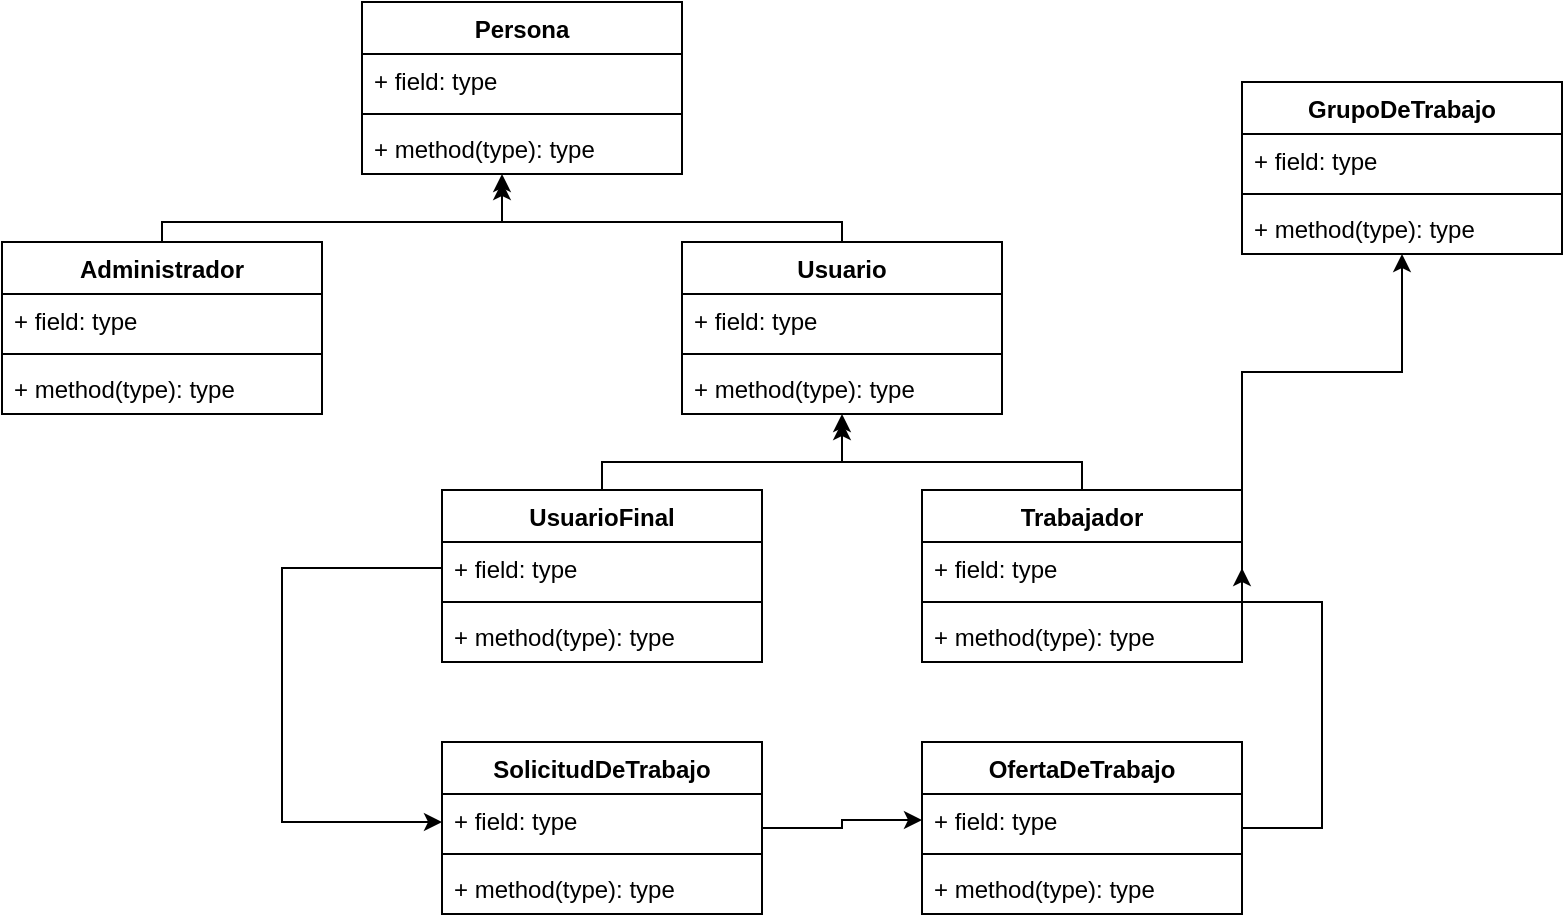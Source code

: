 <mxfile version="15.2.4" type="github">
  <diagram id="HrDDRdVvJXMex6y11Oay" name="Page-1">
    <mxGraphModel dx="1021" dy="529" grid="1" gridSize="10" guides="1" tooltips="1" connect="1" arrows="1" fold="1" page="1" pageScale="1" pageWidth="827" pageHeight="1169" math="0" shadow="0">
      <root>
        <mxCell id="0" />
        <mxCell id="1" parent="0" />
        <mxCell id="9SbbcBPesUkv6MTsQjky-1" value="Persona" style="swimlane;fontStyle=1;align=center;verticalAlign=top;childLayout=stackLayout;horizontal=1;startSize=26;horizontalStack=0;resizeParent=1;resizeParentMax=0;resizeLast=0;collapsible=1;marginBottom=0;" vertex="1" parent="1">
          <mxGeometry x="200" width="160" height="86" as="geometry" />
        </mxCell>
        <mxCell id="9SbbcBPesUkv6MTsQjky-2" value="+ field: type" style="text;strokeColor=none;fillColor=none;align=left;verticalAlign=top;spacingLeft=4;spacingRight=4;overflow=hidden;rotatable=0;points=[[0,0.5],[1,0.5]];portConstraint=eastwest;" vertex="1" parent="9SbbcBPesUkv6MTsQjky-1">
          <mxGeometry y="26" width="160" height="26" as="geometry" />
        </mxCell>
        <mxCell id="9SbbcBPesUkv6MTsQjky-3" value="" style="line;strokeWidth=1;fillColor=none;align=left;verticalAlign=middle;spacingTop=-1;spacingLeft=3;spacingRight=3;rotatable=0;labelPosition=right;points=[];portConstraint=eastwest;" vertex="1" parent="9SbbcBPesUkv6MTsQjky-1">
          <mxGeometry y="52" width="160" height="8" as="geometry" />
        </mxCell>
        <mxCell id="9SbbcBPesUkv6MTsQjky-4" value="+ method(type): type" style="text;strokeColor=none;fillColor=none;align=left;verticalAlign=top;spacingLeft=4;spacingRight=4;overflow=hidden;rotatable=0;points=[[0,0.5],[1,0.5]];portConstraint=eastwest;" vertex="1" parent="9SbbcBPesUkv6MTsQjky-1">
          <mxGeometry y="60" width="160" height="26" as="geometry" />
        </mxCell>
        <mxCell id="9SbbcBPesUkv6MTsQjky-40" style="edgeStyle=orthogonalEdgeStyle;rounded=0;orthogonalLoop=1;jettySize=auto;html=1;" edge="1" parent="1" source="9SbbcBPesUkv6MTsQjky-5" target="9SbbcBPesUkv6MTsQjky-32">
          <mxGeometry relative="1" as="geometry">
            <Array as="points">
              <mxPoint x="160" y="283" />
              <mxPoint x="160" y="410" />
            </Array>
          </mxGeometry>
        </mxCell>
        <mxCell id="9SbbcBPesUkv6MTsQjky-51" value="" style="edgeStyle=orthogonalEdgeStyle;rounded=0;orthogonalLoop=1;jettySize=auto;html=1;" edge="1" parent="1" source="9SbbcBPesUkv6MTsQjky-5" target="9SbbcBPesUkv6MTsQjky-47">
          <mxGeometry relative="1" as="geometry">
            <Array as="points">
              <mxPoint x="320" y="230" />
              <mxPoint x="440" y="230" />
            </Array>
          </mxGeometry>
        </mxCell>
        <mxCell id="9SbbcBPesUkv6MTsQjky-5" value="UsuarioFinal" style="swimlane;fontStyle=1;align=center;verticalAlign=top;childLayout=stackLayout;horizontal=1;startSize=26;horizontalStack=0;resizeParent=1;resizeParentMax=0;resizeLast=0;collapsible=1;marginBottom=0;" vertex="1" parent="1">
          <mxGeometry x="240" y="244" width="160" height="86" as="geometry" />
        </mxCell>
        <mxCell id="9SbbcBPesUkv6MTsQjky-6" value="+ field: type" style="text;strokeColor=none;fillColor=none;align=left;verticalAlign=top;spacingLeft=4;spacingRight=4;overflow=hidden;rotatable=0;points=[[0,0.5],[1,0.5]];portConstraint=eastwest;" vertex="1" parent="9SbbcBPesUkv6MTsQjky-5">
          <mxGeometry y="26" width="160" height="26" as="geometry" />
        </mxCell>
        <mxCell id="9SbbcBPesUkv6MTsQjky-7" value="" style="line;strokeWidth=1;fillColor=none;align=left;verticalAlign=middle;spacingTop=-1;spacingLeft=3;spacingRight=3;rotatable=0;labelPosition=right;points=[];portConstraint=eastwest;" vertex="1" parent="9SbbcBPesUkv6MTsQjky-5">
          <mxGeometry y="52" width="160" height="8" as="geometry" />
        </mxCell>
        <mxCell id="9SbbcBPesUkv6MTsQjky-8" value="+ method(type): type" style="text;strokeColor=none;fillColor=none;align=left;verticalAlign=top;spacingLeft=4;spacingRight=4;overflow=hidden;rotatable=0;points=[[0,0.5],[1,0.5]];portConstraint=eastwest;" vertex="1" parent="9SbbcBPesUkv6MTsQjky-5">
          <mxGeometry y="60" width="160" height="26" as="geometry" />
        </mxCell>
        <mxCell id="9SbbcBPesUkv6MTsQjky-9" value="Administrador" style="swimlane;fontStyle=1;align=center;verticalAlign=top;childLayout=stackLayout;horizontal=1;startSize=26;horizontalStack=0;resizeParent=1;resizeParentMax=0;resizeLast=0;collapsible=1;marginBottom=0;" vertex="1" parent="1">
          <mxGeometry x="20" y="120" width="160" height="86" as="geometry" />
        </mxCell>
        <mxCell id="9SbbcBPesUkv6MTsQjky-10" value="+ field: type" style="text;strokeColor=none;fillColor=none;align=left;verticalAlign=top;spacingLeft=4;spacingRight=4;overflow=hidden;rotatable=0;points=[[0,0.5],[1,0.5]];portConstraint=eastwest;" vertex="1" parent="9SbbcBPesUkv6MTsQjky-9">
          <mxGeometry y="26" width="160" height="26" as="geometry" />
        </mxCell>
        <mxCell id="9SbbcBPesUkv6MTsQjky-11" value="" style="line;strokeWidth=1;fillColor=none;align=left;verticalAlign=middle;spacingTop=-1;spacingLeft=3;spacingRight=3;rotatable=0;labelPosition=right;points=[];portConstraint=eastwest;" vertex="1" parent="9SbbcBPesUkv6MTsQjky-9">
          <mxGeometry y="52" width="160" height="8" as="geometry" />
        </mxCell>
        <mxCell id="9SbbcBPesUkv6MTsQjky-12" value="+ method(type): type" style="text;strokeColor=none;fillColor=none;align=left;verticalAlign=top;spacingLeft=4;spacingRight=4;overflow=hidden;rotatable=0;points=[[0,0.5],[1,0.5]];portConstraint=eastwest;" vertex="1" parent="9SbbcBPesUkv6MTsQjky-9">
          <mxGeometry y="60" width="160" height="26" as="geometry" />
        </mxCell>
        <mxCell id="9SbbcBPesUkv6MTsQjky-27" style="edgeStyle=orthogonalEdgeStyle;rounded=0;orthogonalLoop=1;jettySize=auto;html=1;exitX=0.5;exitY=0;exitDx=0;exitDy=0;" edge="1" parent="1" source="9SbbcBPesUkv6MTsQjky-47">
          <mxGeometry relative="1" as="geometry">
            <mxPoint x="270" y="90" as="targetPoint" />
            <Array as="points">
              <mxPoint x="440" y="110" />
              <mxPoint x="270" y="110" />
            </Array>
          </mxGeometry>
        </mxCell>
        <mxCell id="9SbbcBPesUkv6MTsQjky-52" style="edgeStyle=orthogonalEdgeStyle;rounded=0;orthogonalLoop=1;jettySize=auto;html=1;entryX=0.5;entryY=1.154;entryDx=0;entryDy=0;entryPerimeter=0;" edge="1" parent="1" source="9SbbcBPesUkv6MTsQjky-13" target="9SbbcBPesUkv6MTsQjky-50">
          <mxGeometry relative="1" as="geometry">
            <Array as="points">
              <mxPoint x="560" y="230" />
              <mxPoint x="440" y="230" />
            </Array>
          </mxGeometry>
        </mxCell>
        <mxCell id="9SbbcBPesUkv6MTsQjky-54" style="edgeStyle=orthogonalEdgeStyle;rounded=0;orthogonalLoop=1;jettySize=auto;html=1;" edge="1" parent="1" source="9SbbcBPesUkv6MTsQjky-13" target="9SbbcBPesUkv6MTsQjky-28">
          <mxGeometry relative="1" as="geometry">
            <Array as="points">
              <mxPoint x="640" y="185" />
              <mxPoint x="720" y="185" />
            </Array>
          </mxGeometry>
        </mxCell>
        <mxCell id="9SbbcBPesUkv6MTsQjky-13" value="Trabajador" style="swimlane;fontStyle=1;align=center;verticalAlign=top;childLayout=stackLayout;horizontal=1;startSize=26;horizontalStack=0;resizeParent=1;resizeParentMax=0;resizeLast=0;collapsible=1;marginBottom=0;" vertex="1" parent="1">
          <mxGeometry x="480" y="244" width="160" height="86" as="geometry" />
        </mxCell>
        <mxCell id="9SbbcBPesUkv6MTsQjky-14" value="+ field: type" style="text;strokeColor=none;fillColor=none;align=left;verticalAlign=top;spacingLeft=4;spacingRight=4;overflow=hidden;rotatable=0;points=[[0,0.5],[1,0.5]];portConstraint=eastwest;" vertex="1" parent="9SbbcBPesUkv6MTsQjky-13">
          <mxGeometry y="26" width="160" height="26" as="geometry" />
        </mxCell>
        <mxCell id="9SbbcBPesUkv6MTsQjky-15" value="" style="line;strokeWidth=1;fillColor=none;align=left;verticalAlign=middle;spacingTop=-1;spacingLeft=3;spacingRight=3;rotatable=0;labelPosition=right;points=[];portConstraint=eastwest;" vertex="1" parent="9SbbcBPesUkv6MTsQjky-13">
          <mxGeometry y="52" width="160" height="8" as="geometry" />
        </mxCell>
        <mxCell id="9SbbcBPesUkv6MTsQjky-16" value="+ method(type): type" style="text;strokeColor=none;fillColor=none;align=left;verticalAlign=top;spacingLeft=4;spacingRight=4;overflow=hidden;rotatable=0;points=[[0,0.5],[1,0.5]];portConstraint=eastwest;" vertex="1" parent="9SbbcBPesUkv6MTsQjky-13">
          <mxGeometry y="60" width="160" height="26" as="geometry" />
        </mxCell>
        <mxCell id="9SbbcBPesUkv6MTsQjky-28" value="GrupoDeTrabajo" style="swimlane;fontStyle=1;align=center;verticalAlign=top;childLayout=stackLayout;horizontal=1;startSize=26;horizontalStack=0;resizeParent=1;resizeParentMax=0;resizeLast=0;collapsible=1;marginBottom=0;" vertex="1" parent="1">
          <mxGeometry x="640" y="40" width="160" height="86" as="geometry" />
        </mxCell>
        <mxCell id="9SbbcBPesUkv6MTsQjky-29" value="+ field: type" style="text;strokeColor=none;fillColor=none;align=left;verticalAlign=top;spacingLeft=4;spacingRight=4;overflow=hidden;rotatable=0;points=[[0,0.5],[1,0.5]];portConstraint=eastwest;" vertex="1" parent="9SbbcBPesUkv6MTsQjky-28">
          <mxGeometry y="26" width="160" height="26" as="geometry" />
        </mxCell>
        <mxCell id="9SbbcBPesUkv6MTsQjky-30" value="" style="line;strokeWidth=1;fillColor=none;align=left;verticalAlign=middle;spacingTop=-1;spacingLeft=3;spacingRight=3;rotatable=0;labelPosition=right;points=[];portConstraint=eastwest;" vertex="1" parent="9SbbcBPesUkv6MTsQjky-28">
          <mxGeometry y="52" width="160" height="8" as="geometry" />
        </mxCell>
        <mxCell id="9SbbcBPesUkv6MTsQjky-31" value="+ method(type): type" style="text;strokeColor=none;fillColor=none;align=left;verticalAlign=top;spacingLeft=4;spacingRight=4;overflow=hidden;rotatable=0;points=[[0,0.5],[1,0.5]];portConstraint=eastwest;" vertex="1" parent="9SbbcBPesUkv6MTsQjky-28">
          <mxGeometry y="60" width="160" height="26" as="geometry" />
        </mxCell>
        <mxCell id="9SbbcBPesUkv6MTsQjky-45" style="edgeStyle=orthogonalEdgeStyle;rounded=0;orthogonalLoop=1;jettySize=auto;html=1;" edge="1" parent="1" source="9SbbcBPesUkv6MTsQjky-32" target="9SbbcBPesUkv6MTsQjky-37">
          <mxGeometry relative="1" as="geometry" />
        </mxCell>
        <mxCell id="9SbbcBPesUkv6MTsQjky-32" value="SolicitudDeTrabajo" style="swimlane;fontStyle=1;align=center;verticalAlign=top;childLayout=stackLayout;horizontal=1;startSize=26;horizontalStack=0;resizeParent=1;resizeParentMax=0;resizeLast=0;collapsible=1;marginBottom=0;" vertex="1" parent="1">
          <mxGeometry x="240" y="370" width="160" height="86" as="geometry" />
        </mxCell>
        <mxCell id="9SbbcBPesUkv6MTsQjky-33" value="+ field: type" style="text;strokeColor=none;fillColor=none;align=left;verticalAlign=top;spacingLeft=4;spacingRight=4;overflow=hidden;rotatable=0;points=[[0,0.5],[1,0.5]];portConstraint=eastwest;" vertex="1" parent="9SbbcBPesUkv6MTsQjky-32">
          <mxGeometry y="26" width="160" height="26" as="geometry" />
        </mxCell>
        <mxCell id="9SbbcBPesUkv6MTsQjky-34" value="" style="line;strokeWidth=1;fillColor=none;align=left;verticalAlign=middle;spacingTop=-1;spacingLeft=3;spacingRight=3;rotatable=0;labelPosition=right;points=[];portConstraint=eastwest;" vertex="1" parent="9SbbcBPesUkv6MTsQjky-32">
          <mxGeometry y="52" width="160" height="8" as="geometry" />
        </mxCell>
        <mxCell id="9SbbcBPesUkv6MTsQjky-35" value="+ method(type): type" style="text;strokeColor=none;fillColor=none;align=left;verticalAlign=top;spacingLeft=4;spacingRight=4;overflow=hidden;rotatable=0;points=[[0,0.5],[1,0.5]];portConstraint=eastwest;" vertex="1" parent="9SbbcBPesUkv6MTsQjky-32">
          <mxGeometry y="60" width="160" height="26" as="geometry" />
        </mxCell>
        <mxCell id="9SbbcBPesUkv6MTsQjky-42" style="edgeStyle=orthogonalEdgeStyle;rounded=0;orthogonalLoop=1;jettySize=auto;html=1;entryX=1;entryY=0.5;entryDx=0;entryDy=0;" edge="1" parent="1" source="9SbbcBPesUkv6MTsQjky-36" target="9SbbcBPesUkv6MTsQjky-14">
          <mxGeometry relative="1" as="geometry">
            <Array as="points">
              <mxPoint x="680" y="413" />
              <mxPoint x="680" y="300" />
              <mxPoint x="640" y="300" />
            </Array>
          </mxGeometry>
        </mxCell>
        <mxCell id="9SbbcBPesUkv6MTsQjky-36" value="OfertaDeTrabajo" style="swimlane;fontStyle=1;align=center;verticalAlign=top;childLayout=stackLayout;horizontal=1;startSize=26;horizontalStack=0;resizeParent=1;resizeParentMax=0;resizeLast=0;collapsible=1;marginBottom=0;" vertex="1" parent="1">
          <mxGeometry x="480" y="370" width="160" height="86" as="geometry" />
        </mxCell>
        <mxCell id="9SbbcBPesUkv6MTsQjky-37" value="+ field: type" style="text;strokeColor=none;fillColor=none;align=left;verticalAlign=top;spacingLeft=4;spacingRight=4;overflow=hidden;rotatable=0;points=[[0,0.5],[1,0.5]];portConstraint=eastwest;" vertex="1" parent="9SbbcBPesUkv6MTsQjky-36">
          <mxGeometry y="26" width="160" height="26" as="geometry" />
        </mxCell>
        <mxCell id="9SbbcBPesUkv6MTsQjky-38" value="" style="line;strokeWidth=1;fillColor=none;align=left;verticalAlign=middle;spacingTop=-1;spacingLeft=3;spacingRight=3;rotatable=0;labelPosition=right;points=[];portConstraint=eastwest;" vertex="1" parent="9SbbcBPesUkv6MTsQjky-36">
          <mxGeometry y="52" width="160" height="8" as="geometry" />
        </mxCell>
        <mxCell id="9SbbcBPesUkv6MTsQjky-39" value="+ method(type): type" style="text;strokeColor=none;fillColor=none;align=left;verticalAlign=top;spacingLeft=4;spacingRight=4;overflow=hidden;rotatable=0;points=[[0,0.5],[1,0.5]];portConstraint=eastwest;" vertex="1" parent="9SbbcBPesUkv6MTsQjky-36">
          <mxGeometry y="60" width="160" height="26" as="geometry" />
        </mxCell>
        <mxCell id="9SbbcBPesUkv6MTsQjky-46" value="" style="edgeStyle=orthogonalEdgeStyle;rounded=0;orthogonalLoop=1;jettySize=auto;html=1;exitX=0.5;exitY=0;exitDx=0;exitDy=0;" edge="1" parent="1" source="9SbbcBPesUkv6MTsQjky-9" target="9SbbcBPesUkv6MTsQjky-4">
          <mxGeometry relative="1" as="geometry">
            <Array as="points">
              <mxPoint x="100" y="110" />
              <mxPoint x="270" y="110" />
            </Array>
          </mxGeometry>
        </mxCell>
        <mxCell id="9SbbcBPesUkv6MTsQjky-47" value="Usuario" style="swimlane;fontStyle=1;align=center;verticalAlign=top;childLayout=stackLayout;horizontal=1;startSize=26;horizontalStack=0;resizeParent=1;resizeParentMax=0;resizeLast=0;collapsible=1;marginBottom=0;" vertex="1" parent="1">
          <mxGeometry x="360" y="120" width="160" height="86" as="geometry" />
        </mxCell>
        <mxCell id="9SbbcBPesUkv6MTsQjky-48" value="+ field: type" style="text;strokeColor=none;fillColor=none;align=left;verticalAlign=top;spacingLeft=4;spacingRight=4;overflow=hidden;rotatable=0;points=[[0,0.5],[1,0.5]];portConstraint=eastwest;" vertex="1" parent="9SbbcBPesUkv6MTsQjky-47">
          <mxGeometry y="26" width="160" height="26" as="geometry" />
        </mxCell>
        <mxCell id="9SbbcBPesUkv6MTsQjky-49" value="" style="line;strokeWidth=1;fillColor=none;align=left;verticalAlign=middle;spacingTop=-1;spacingLeft=3;spacingRight=3;rotatable=0;labelPosition=right;points=[];portConstraint=eastwest;" vertex="1" parent="9SbbcBPesUkv6MTsQjky-47">
          <mxGeometry y="52" width="160" height="8" as="geometry" />
        </mxCell>
        <mxCell id="9SbbcBPesUkv6MTsQjky-50" value="+ method(type): type" style="text;strokeColor=none;fillColor=none;align=left;verticalAlign=top;spacingLeft=4;spacingRight=4;overflow=hidden;rotatable=0;points=[[0,0.5],[1,0.5]];portConstraint=eastwest;" vertex="1" parent="9SbbcBPesUkv6MTsQjky-47">
          <mxGeometry y="60" width="160" height="26" as="geometry" />
        </mxCell>
      </root>
    </mxGraphModel>
  </diagram>
</mxfile>
